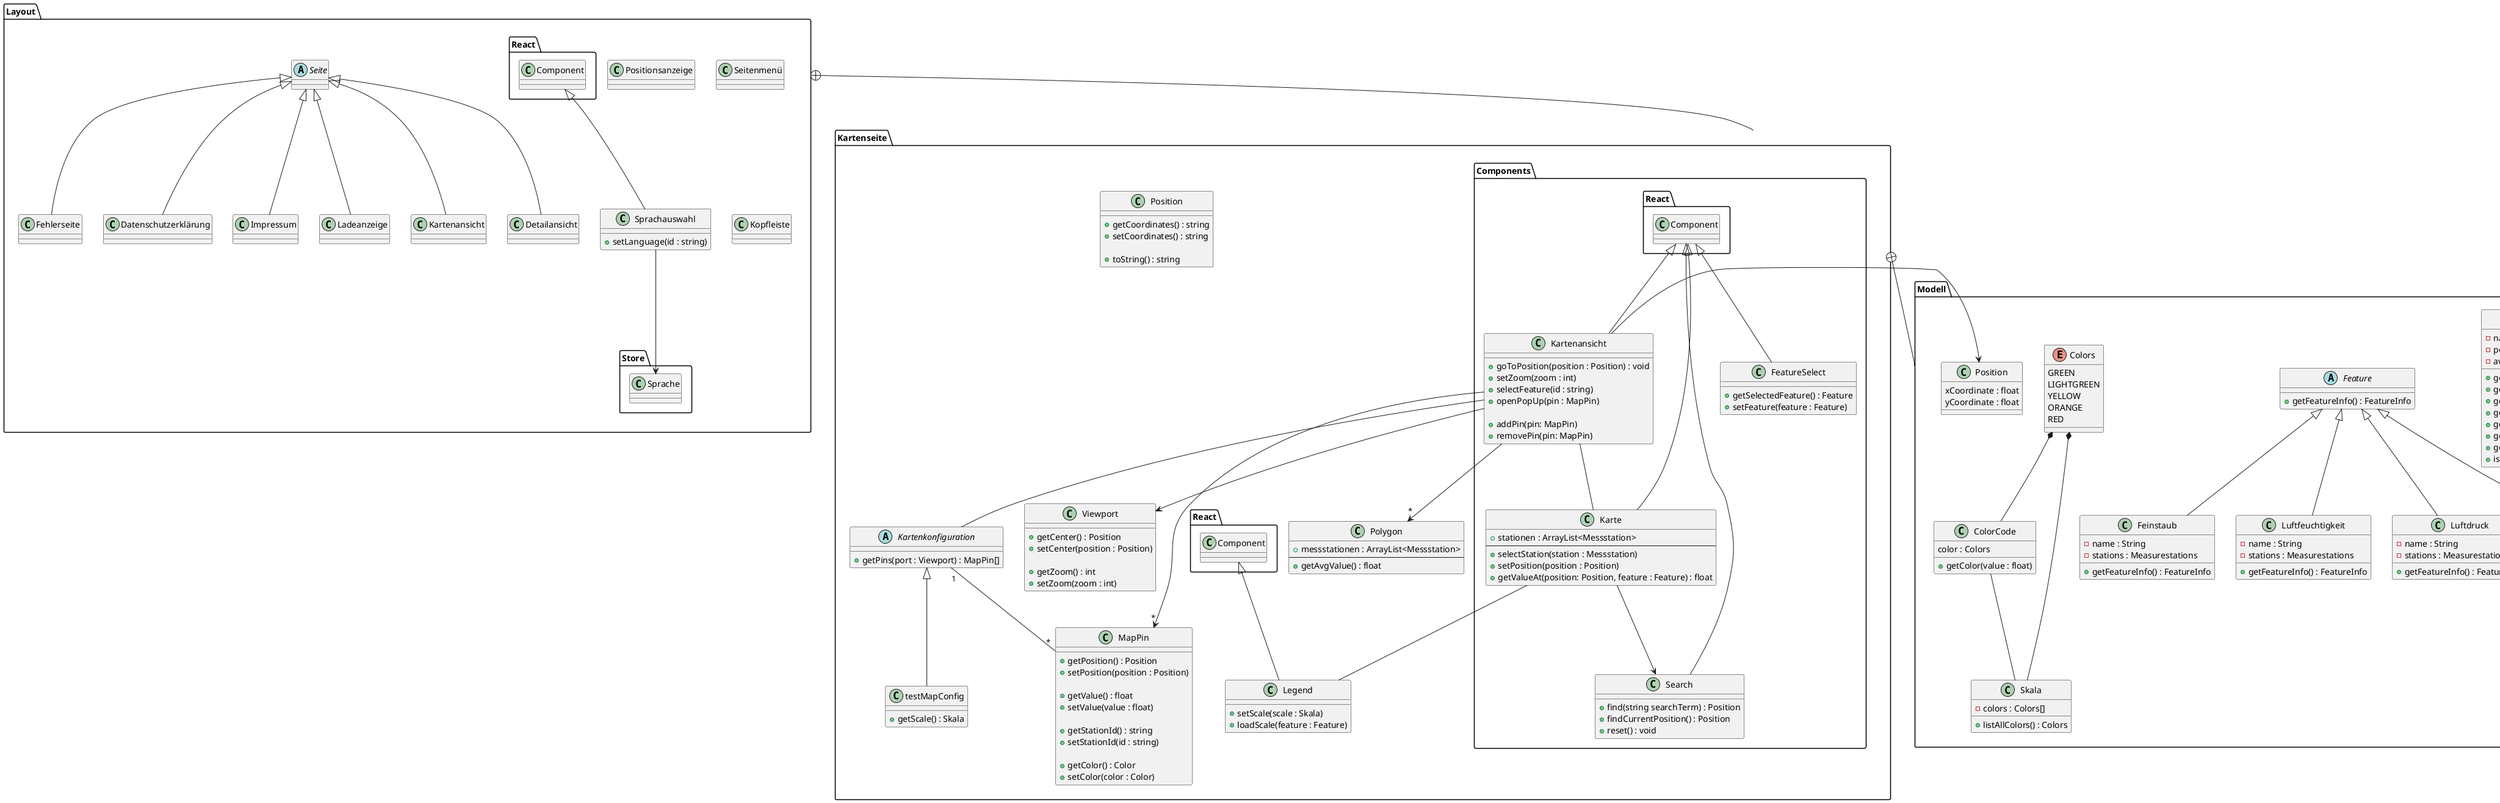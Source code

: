 @startuml Komplett


package FROST {
    
    FROSTQuery --> FROSTServer
    FROSTQuery --> QueryResult


    class FROSTServer
    abstract FROSTQuery {
        send() : QueryResult
    }
    class ObservationQuery extends FROSTQuery
    class DatastreamQuery extends FROSTQuery
    class ObservedPropertyQuery extends FROSTQuery
    class ThingQuery extends FROSTQuery

    abstract QueryResult
    

    class ObservationResult extends QueryResult
    class DatastreamResult extends QueryResult
    class ObservedPropertyResult extends QueryResult
    class ThingResult extends QueryResult
} 


package Modell {
    class Measuringstation {
        -name : String
        -position : Position
        -availableFeatures : List<Feature>
        + getName() : string
        + getFeatures() : List<Feature>
        + getCurrentValue() : int
        + getPosition() : Position
        + getCurrentValue() : float
        + getAvarage() : float
        + getAllData(Date date, Date date) : List<float>
        + isLimitExceeded() : Boolean
    }
    
     class Date  {
        day : Integer
        month : Integer
        year : Integer
        hour : float
    }
    
    class Position {
        xCoordinate : float
        yCoordinate : float
    }

    abstract class Feature {
    + getFeatureInfo() : FeatureInfo
    } 


    class Feinstaub extends Feature {
        -name : String
        -stations : Measurestations
        +getFeatureInfo() : FeatureInfo
    }
    class Luftfeuchtigkeit extends Feature {
        -name : String
        -stations : Measurestations
        +getFeatureInfo() : FeatureInfo
    }
    class Luftdruck extends Feature {
        -name : String
        -stations : Measurestations
        +getFeatureInfo() : FeatureInfo
    }
    class Temperatur extends Feature {
        -name : String
        -stations : Measurestations
        +getFeatureInfo() : FeatureInfo
    }
   
    enum Colors {
        GREEN
        LIGHTGREEN
        YELLOW
        ORANGE
        RED
    }

    Colors *-- ColorCode
    Colors *-- Skala
    ColorCode -- Skala

    class ColorCode {
        color : Colors
        + getColor(value : float)
    }

    class Skala {
        -colors : Colors[]
        +listAllColors() : Colors
    }
    
    class FeatureInfo {
        -info : String
        + getInfo() : String
    }
}

Kartenseite +-- Modell

package Kartenseite {

    package Components {
        class Kartenansicht extends React.Component {
        + goToPosition(position : Position) : void
        + setZoom(zoom : int)
        + selectFeature(id : string)
        + openPopUp(pin : MapPin)

        + addPin(pin: MapPin)
        + removePin(pin: MapPin)
        }

        class FeatureSelect extends React.Component {
            + getSelectedFeature() : Feature
            + setFeature(feature : Feature)
        }

        class Search extends React.Component {
            + find(string searchTerm) : Position
            + findCurrentPosition() : Position
            + reset() : void
        }

        class Karte extends React.Component {
        + stationen : ArrayList<Messstation>
        --
        + selectStation(station : Messstation)
        + setPosition(position : Position)
        + getValueAt(position: Position, feature : Feature) : float
        }
    }

    Kartenansicht --> Viewport
    Kartenansicht --> Position
    Karte --> Search
    Kartenansicht -- Karte
    Karte -- Legend

    

    class Viewport {
        + getCenter() : Position
        + setCenter(position : Position)

        + getZoom() : int
        + setZoom(zoom : int)
    }

    class Position {
        + getCoordinates() : string
        + setCoordinates() : string

        + toString() : string 
    }
    

    Kartenansicht -- Kartenkonfiguration
    Kartenkonfiguration "1" -- "*" MapPin
    Kartenansicht --> "*" MapPin
    Kartenansicht --> "*" Polygon

    abstract Kartenkonfiguration {
        + getPins(port : Viewport) : MapPin[]
    }

    class testMapConfig extends Kartenkonfiguration {
        + getScale() : Skala
    }

    class MapPin {
        + getPosition() : Position
        + setPosition(position : Position)

        + getValue() : float
        + setValue(value : float)

        + getStationId() : string
        + setStationId(id : string)

        + getColor() : Color
        + setColor(color : Color)
    }

    class Legend extends React.Component{
        + setScale(scale : Skala)
        + loadScale(feature : Feature)
    }

    class Polygon {
        + messstationen : ArrayList<Messstation>
        --
        + getAvgValue() : float
    }
}

package Detailansicht {
    abstract Diagram
    class Graph extends Diagram
    class PieChart extends Diagram
    class HistorischeVeränderung extends Graph
    class Jahresvergleich extends Graph
    class HeutevsLetztesJahr extends PieChart
    class StaticMap
    class DiagramConfiguration
    class Messwertübersicht
    class Grenzwertwarnung extends PopUp
}

Layout +-- Kartenseite

package Layout {
    abstract Seite
    class Fehlerseite extends Seite
    class Datenschutzerklärung extends Seite
    class Impressum extends Seite
    class Ladeanzeige extends Seite
    class Kartenansicht extends Seite
    class Detailansicht extends Seite
    class Positionsanzeige
    class Seitenmenü

    Sprachauswahl --> Store.Sprache
    class Sprachauswahl extends React.Component {
        + setLanguage(id : string)
    }
    class Kopfleiste
}

package Store {
    class Sprache {
        + getString(id: string) : string
        + loadLanguage(file : string)
    }

    class KartenkonfigurationSpeicher {
        + save(Kartenkonfiguration conf, viewport : Viewport)
        + load() : Kartenkonfiguration
    }
}


package UserInterface {
    class PopUp extends React.Component {
    + open() :void
    + close() :void
    }
    abstract Button
    class HamburgerMenu
    class Indexbutton    
    class InfoPopup extends PopUp {
        
    }
    class Infotext
    class Skala {
        färbung : Färbung
    }
    
}


@enduml
